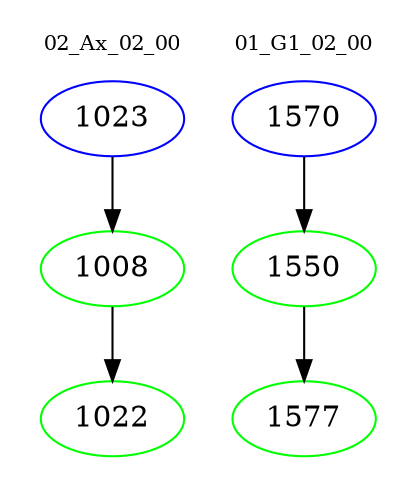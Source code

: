 digraph{
subgraph cluster_0 {
color = white
label = "02_Ax_02_00";
fontsize=10;
T0_1023 [label="1023", color="blue"]
T0_1023 -> T0_1008 [color="black"]
T0_1008 [label="1008", color="green"]
T0_1008 -> T0_1022 [color="black"]
T0_1022 [label="1022", color="green"]
}
subgraph cluster_1 {
color = white
label = "01_G1_02_00";
fontsize=10;
T1_1570 [label="1570", color="blue"]
T1_1570 -> T1_1550 [color="black"]
T1_1550 [label="1550", color="green"]
T1_1550 -> T1_1577 [color="black"]
T1_1577 [label="1577", color="green"]
}
}

